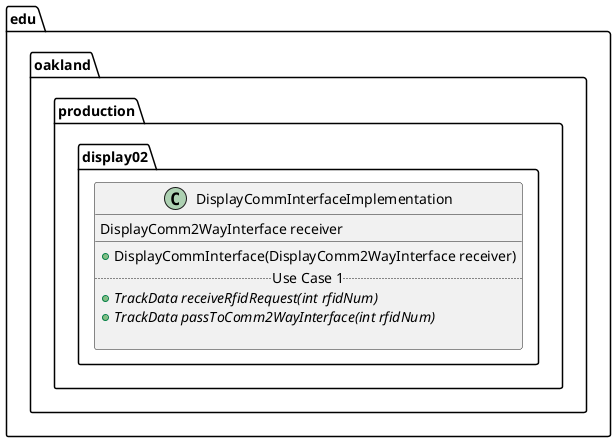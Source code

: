 @startuml DisplayCommInterfaceImplementation

package edu.oakland.production.display02 {
    class DisplayCommInterfaceImplementation {
        DisplayComm2WayInterface receiver
        __
        + DisplayCommInterface(DisplayComm2WayInterface receiver)
        .. Use Case 1 ..
        {abstract} + TrackData receiveRfidRequest(int rfidNum)
        {abstract} + TrackData passToComm2WayInterface(int rfidNum)

    }
}

@enduml
